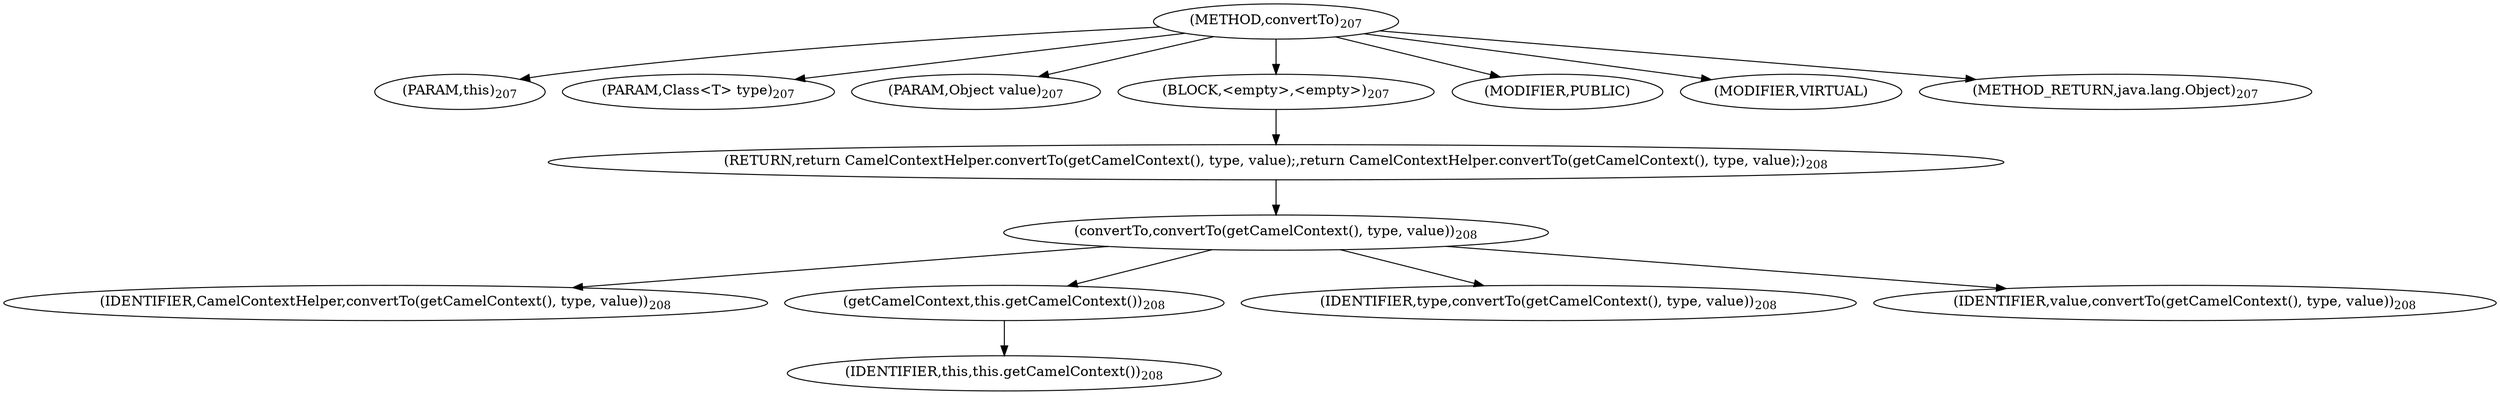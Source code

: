 digraph "convertTo" {  
"424" [label = <(METHOD,convertTo)<SUB>207</SUB>> ]
"24" [label = <(PARAM,this)<SUB>207</SUB>> ]
"425" [label = <(PARAM,Class&lt;T&gt; type)<SUB>207</SUB>> ]
"426" [label = <(PARAM,Object value)<SUB>207</SUB>> ]
"427" [label = <(BLOCK,&lt;empty&gt;,&lt;empty&gt;)<SUB>207</SUB>> ]
"428" [label = <(RETURN,return CamelContextHelper.convertTo(getCamelContext(), type, value);,return CamelContextHelper.convertTo(getCamelContext(), type, value);)<SUB>208</SUB>> ]
"429" [label = <(convertTo,convertTo(getCamelContext(), type, value))<SUB>208</SUB>> ]
"430" [label = <(IDENTIFIER,CamelContextHelper,convertTo(getCamelContext(), type, value))<SUB>208</SUB>> ]
"431" [label = <(getCamelContext,this.getCamelContext())<SUB>208</SUB>> ]
"23" [label = <(IDENTIFIER,this,this.getCamelContext())<SUB>208</SUB>> ]
"432" [label = <(IDENTIFIER,type,convertTo(getCamelContext(), type, value))<SUB>208</SUB>> ]
"433" [label = <(IDENTIFIER,value,convertTo(getCamelContext(), type, value))<SUB>208</SUB>> ]
"434" [label = <(MODIFIER,PUBLIC)> ]
"435" [label = <(MODIFIER,VIRTUAL)> ]
"436" [label = <(METHOD_RETURN,java.lang.Object)<SUB>207</SUB>> ]
  "424" -> "24" 
  "424" -> "425" 
  "424" -> "426" 
  "424" -> "427" 
  "424" -> "434" 
  "424" -> "435" 
  "424" -> "436" 
  "427" -> "428" 
  "428" -> "429" 
  "429" -> "430" 
  "429" -> "431" 
  "429" -> "432" 
  "429" -> "433" 
  "431" -> "23" 
}
